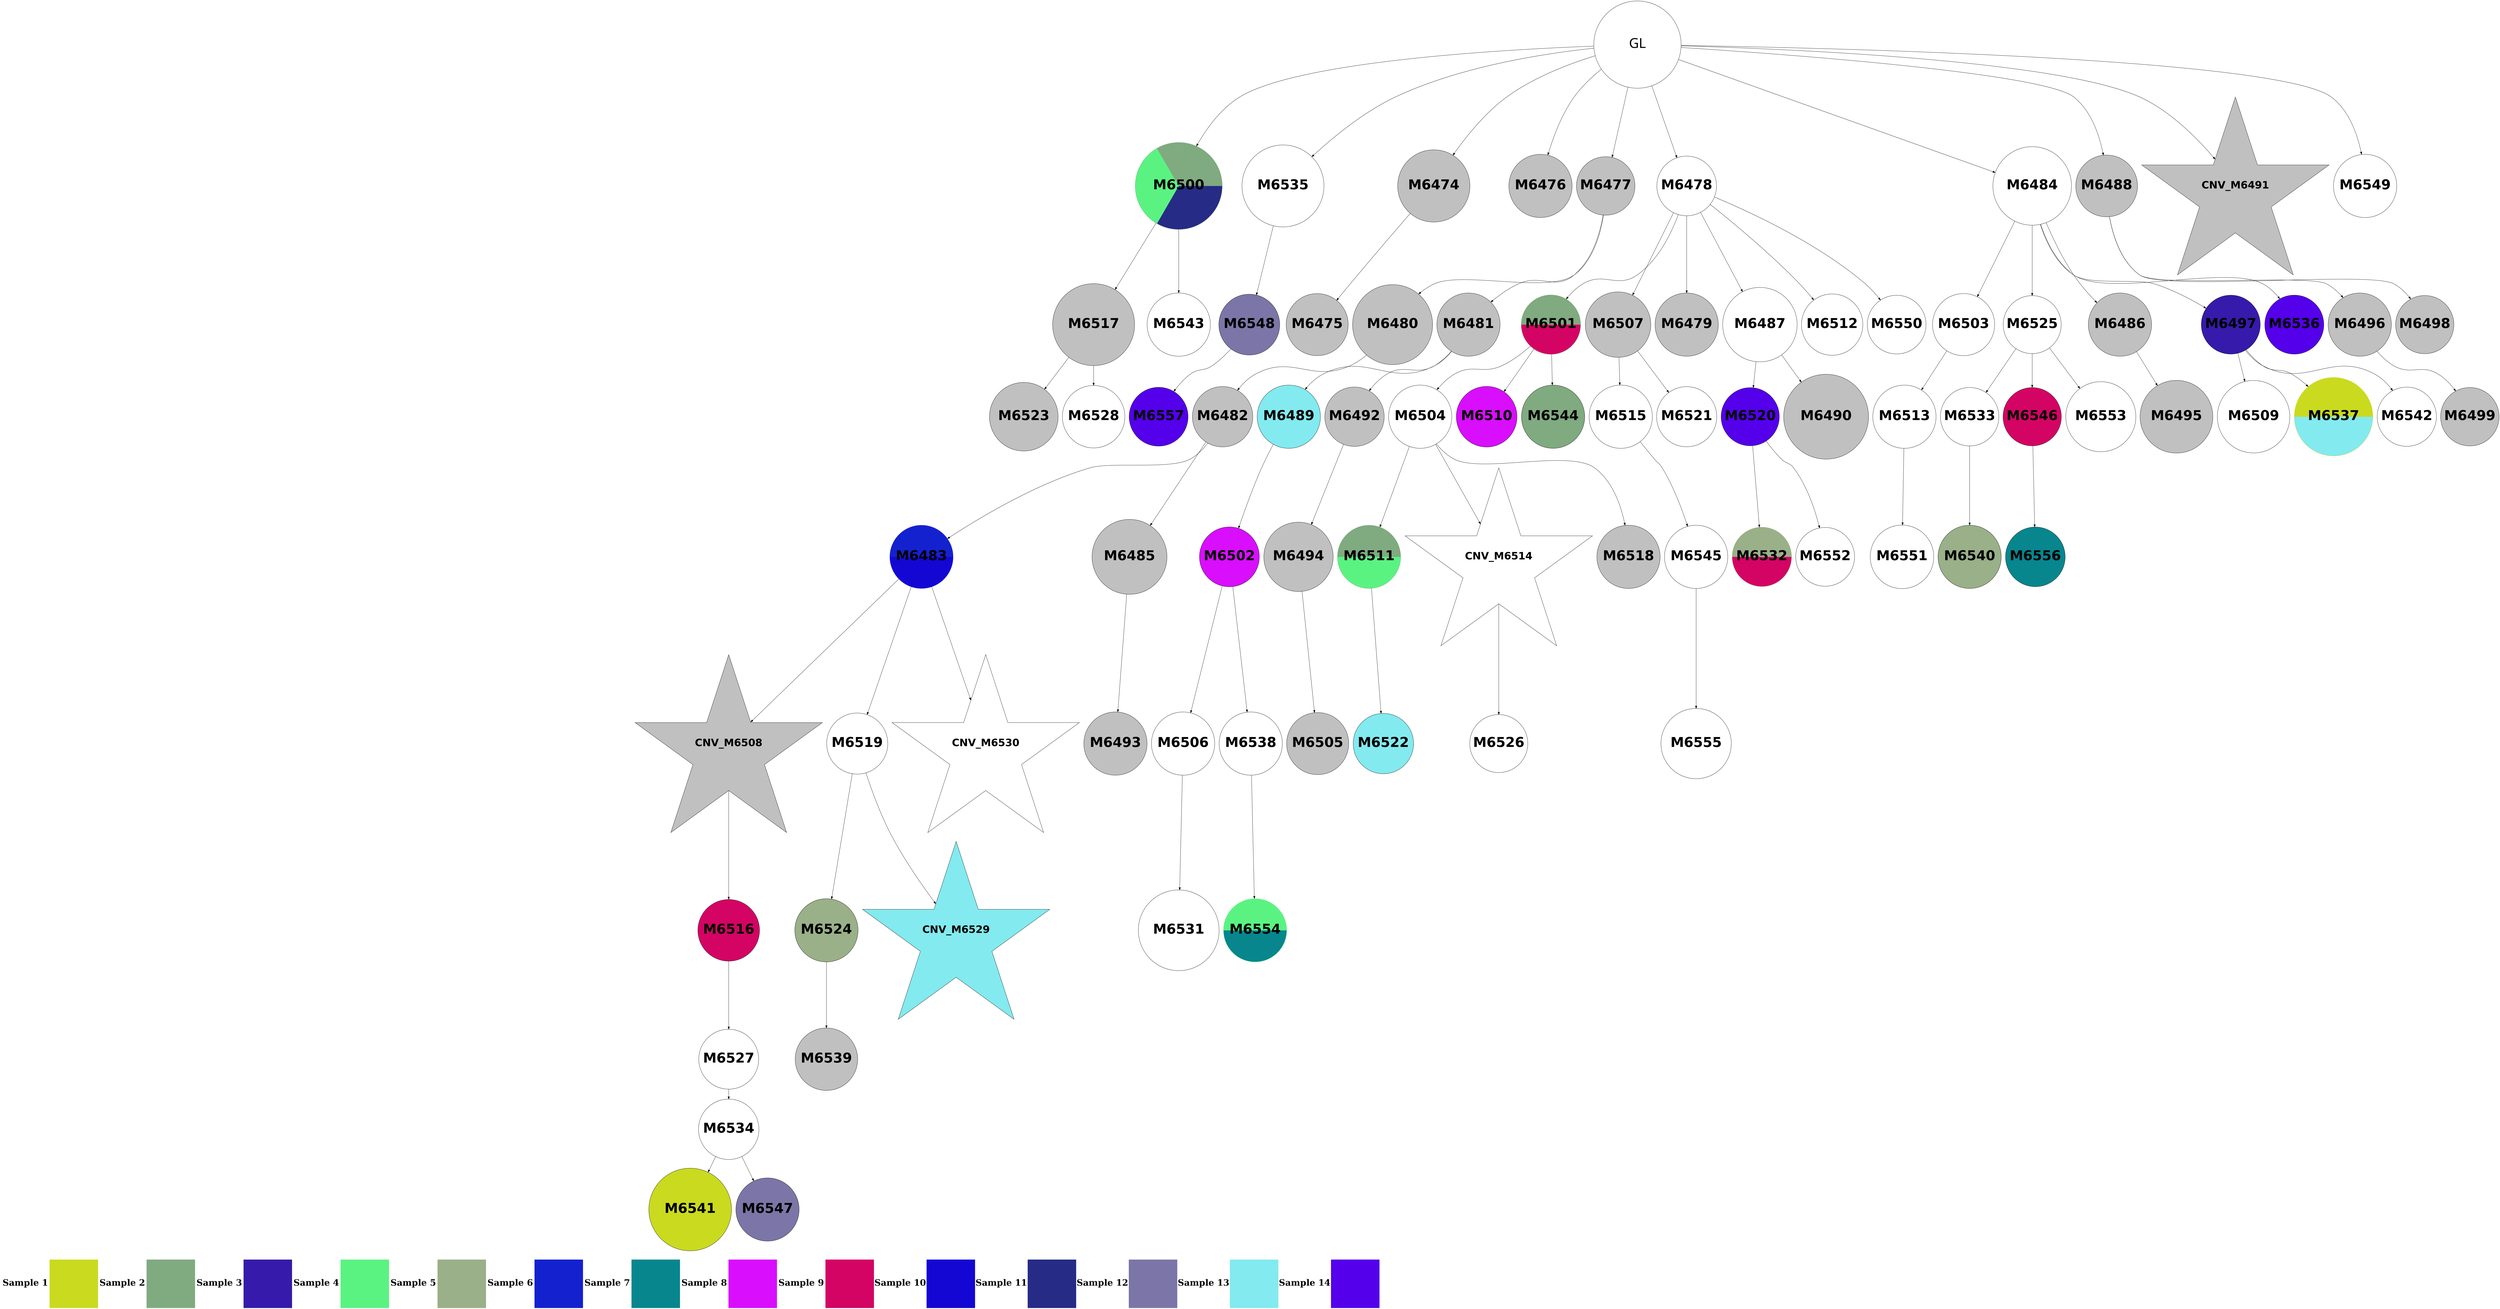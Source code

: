 digraph G { 
rankdir=TB;
6529 -> 6546;
6529 -> 6572;
6530 -> 6533;
6530 -> 6539;
6530 -> 6573;
6531 -> 6535;
6531 -> 6567;
6532 -> 6542;
6533 -> 6540;
6533 -> 6543;
6533 -> 6547;
6535 -> 6560;
6536 -> 6544;
6536 -> 6550;
6537 -> 6545;
6540 -> 6551;
6542 -> 6580;
6543 -> 6555;
6544 -> 6574;
6545 -> 6556;
6546 -> 6552;
6546 -> 6557;
6548 -> 6553;
6548 -> 6558;
6549 -> 6561;
6549 -> 6581;
6553 -> 6568;
6554 -> 6562;
6554 -> 6575;
6554 -> 6582;
6556 -> 6563;
6562 -> 6569;
6563 -> 6570;
6563 -> 6576;
6564 -> 6577;
6502 -> 6503;
6502 -> 6505;
6502 -> 6506;
6502 -> 6507;
6502 -> 6513;
6502 -> 6517;
6502 -> 6520;
6502 -> 6529;
6502 -> 6564;
6502 -> 6578;
6503 -> 6504;
6567 -> 6583;
6506 -> 6509;
6506 -> 6510;
6507 -> 6508;
6507 -> 6516;
6507 -> 6530;
6507 -> 6536;
6507 -> 6541;
6507 -> 6579;
6509 -> 6511;
6510 -> 6518;
6510 -> 6521;
6574 -> 6584;
6511 -> 6512;
6511 -> 6514;
6575 -> 6585;
6512 -> 6537;
6512 -> 6548;
6512 -> 6559;
6513 -> 6515;
6513 -> 6526;
6513 -> 6532;
6513 -> 6554;
6513 -> 6565;
6577 -> 6586;
6514 -> 6522;
6515 -> 6524;
6516 -> 6519;
6516 -> 6549;
6517 -> 6525;
6517 -> 6527;
6518 -> 6531;
6521 -> 6523;
6523 -> 6534;
6525 -> 6528;
6526 -> 6538;
6526 -> 6566;
6526 -> 6571;
6586 [shape=circle style=filled fillcolor="#5400ea" fontname="helvetica-bold" fontsize=56 label="M6557" width=2.86 height=2 ];
6549 [shape=circle style=filled fillcolor="#5400ea" fontname="helvetica-bold" fontsize=56 label="M6520" width=3.33 height=2 ];
6565 [shape=circle style=filled fillcolor="#5400ea" fontname="helvetica-bold" fontsize=56 label="M6536" width=2.75 height=2 ];
6569 [shape=circle style=filled fillcolor="#99b088" fontname="helvetica-bold" fontsize=56 label="M6540" width=0.13 height=2 ];
6524 [shape=circle style=filled fillcolor=grey fontname="helvetica-bold" fontsize=56 label="M6495" width=4.16 height=2 ];
6530 [shape=circle style=wedged color="#80aa7f:#d30463" fontname="helvetica-bold" fontsize=56 label="M6501" width=2.65 height=2 ];
6570 [shape=circle style=filled fillcolor="#cada1f" fontname="helvetica-bold" fontsize=56 label="M6541" width=4.73 height=2 ];
6578 [shape=circle style=filled fillcolor=white fontname="helvetica-bold" fontsize=56 label="M6549" width=0.47 height=2 ];
6542 [shape=circle style=filled fillcolor=white fontname="helvetica-bold" fontsize=56 label="M6513" width=1.91 height=2 ];
6584 [shape=circle style=filled fillcolor=white fontname="helvetica-bold" fontsize=56 label="M6555" width=4.03 height=2 ];
6521 [shape=circle style=filled fillcolor=grey fontname="helvetica-bold" fontsize=56 label="M6492" width=2.7 height=2 ];
6585 [shape=circle style=filled fillcolor="#07868e" fontname="helvetica-bold" fontsize=56 label="M6556" width=3.42 height=2 ];
6506 [shape=circle style=filled fillcolor=grey fontname="helvetica-bold" fontsize=56 label="M6477" width=2.94 height=2 ];
6538 [shape=circle style=filled fillcolor=white fontname="helvetica-bold" fontsize=56 label="M6509" width=4.15 height=2 ];
6582 [shape=circle style=filled fillcolor=white fontname="helvetica-bold" fontsize=56 label="M6553" width=4.01 height=2 ];
6518 [shape=circle style=filled fillcolor="#83eaef" fontname="helvetica-bold" fontsize=56 label="M6489" width=3.62 height=2 ];
6503 [shape=circle style=filled fillcolor=grey fontname="helvetica-bold" fontsize=56 label="M6474" width=4.14 height=2 ];
6525 [shape=circle style=filled fillcolor=grey fontname="helvetica-bold" fontsize=56 label="M6496" width=0.14 height=2 ];
6535 [shape=circle style=filled fillcolor=white fontname="helvetica-bold" fontsize=56 label="M6506" width=1.42 height=2 ];
6516 [shape=circle style=filled fillcolor=white fontname="helvetica-bold" fontsize=56 label="M6487" width=4.26 height=2 ];
6554 [shape=circle style=filled fillcolor=white fontname="helvetica-bold" fontsize=56 label="M6525" width=3.23 height=2 ];
6548 [shape=circle style=filled fillcolor=white fontname="helvetica-bold" fontsize=56 label="M6519" width=3.5 height=2 ];
6527 [shape=circle style=filled fillcolor=grey fontname="helvetica-bold" fontsize=56 label="M6498" width=3.11 height=2 ];
6514 [shape=circle style=filled fillcolor=grey fontname="helvetica-bold" fontsize=56 label="M6485" width=4.29 height=2 ];
6541 [shape=circle style=filled fillcolor=white fontname="helvetica-bold" fontsize=56 label="M6512" width=3.52 height=2 ];
6557 [shape=circle style=filled fillcolor=white fontname="helvetica-bold" fontsize=56 label="M6528" width=2.08 height=2 ];
6536 [shape=circle style=filled fillcolor=grey fontname="helvetica-bold" fontsize=56 label="M6507" width=3.75 height=2 ];
6552 [shape=circle style=filled fillcolor=grey fontname="helvetica-bold" fontsize=56 label="M6523" width=3.93 height=2 ];
6543 [shape=star style=filled fillcolor=white fontname="helvetica-bold" fontsize=42 label="CNV_M6514"];
6502 [label="GL" fontname="arial-bold" fontsize=56 width=5 height=5];
6577 [shape=circle style=filled fillcolor="#7b76a7" fontname="helvetica-bold" fontsize=56 label="M6548" width=2.35 height=2 ];
6510 [shape=circle style=filled fillcolor=grey fontname="helvetica-bold" fontsize=56 label="M6481" width=1.34 height=2 ];
6546 [shape=circle style=filled fillcolor=grey fontname="helvetica-bold" fontsize=56 label="M6517" width=4.7 height=2 ];
6539 [shape=circle style=filled fillcolor="#d80efd" fontname="helvetica-bold" fontsize=56 label="M6510" width=2.36 height=2 ];
6560 [shape=circle style=filled fillcolor=white fontname="helvetica-bold" fontsize=56 label="M6531" width=4.62 height=2 ];
6532 [shape=circle style=filled fillcolor=white fontname="helvetica-bold" fontsize=56 label="M6503" width=3.55 height=2 ];
6504 [shape=circle style=filled fillcolor=grey fontname="helvetica-bold" fontsize=56 label="M6475" width=2.14 height=2 ];
6574 [shape=circle style=filled fillcolor=white fontname="helvetica-bold" fontsize=56 label="M6545" width=1.46 height=2 ];
6579 [shape=circle style=filled fillcolor=white fontname="helvetica-bold" fontsize=56 label="M6550" width=3.36 height=2 ];
6526 [shape=circle style=filled fillcolor="#361aab" fontname="helvetica-bold" fontsize=56 label="M6497" width=2.76 height=2 ];
6572 [shape=circle style=filled fillcolor=white fontname="helvetica-bold" fontsize=56 label="M6543" width=1.61 height=2 ];
6545 [shape=circle style=filled fillcolor="#d30463" fontname="helvetica-bold" fontsize=56 label="M6516" width=2.18 height=2 ];
6537 [shape=star style=filled fillcolor=grey fontname="helvetica-bold" fontsize=42 label="CNV_M6508"];
6512 [shape=circle style=wedged color="#1421cf:#1407d4" fontname="helvetica-bold" fontsize=56 label="M6483" width=0.76 height=2 ];
6515 [shape=circle style=filled fillcolor=grey fontname="helvetica-bold" fontsize=56 label="M6486" width=1.74 height=2 ];
6583 [shape=circle style=wedged color="#5af382:#07868e" fontname="helvetica-bold" fontsize=56 label="M6554" width=1.5 height=2 ];
6553 [shape=circle style=filled fillcolor="#99b088" fontname="helvetica-bold" fontsize=56 label="M6524" width=1.36 height=2 ];
6528 [shape=circle style=filled fillcolor=grey fontname="helvetica-bold" fontsize=56 label="M6499" width=3.06 height=2 ];
6551 [shape=circle style=filled fillcolor="#83eaef" fontname="helvetica-bold" fontsize=56 label="M6522" width=3.46 height=2 ];
6534 [shape=circle style=filled fillcolor=grey fontname="helvetica-bold" fontsize=56 label="M6505" width=3.55 height=2 ];
6511 [shape=circle style=filled fillcolor=grey fontname="helvetica-bold" fontsize=56 label="M6482" width=2.41 height=2 ];
6547 [shape=circle style=filled fillcolor=grey fontname="helvetica-bold" fontsize=56 label="M6518" width=0.17 height=2 ];
6558 [shape=star style=filled fillcolor="#83eaef" fontname="helvetica-bold" fontsize=42 label="CNV_M6529"];
6561 [shape=circle style=wedged color="#99b088:#d30463" fontname="helvetica-bold" fontsize=56 label="M6532" width=2.69 height=2 ];
6517 [shape=circle style=filled fillcolor=grey fontname="helvetica-bold" fontsize=56 label="M6488" width=2.2 height=2 ];
6508 [shape=circle style=filled fillcolor=grey fontname="helvetica-bold" fontsize=56 label="M6479" width=1.96 height=2 ];
6581 [shape=circle style=filled fillcolor=white fontname="helvetica-bold" fontsize=56 label="M6552" width=2.87 height=2 ];
6509 [shape=circle style=filled fillcolor=grey fontname="helvetica-bold" fontsize=56 label="M6480" width=4.58 height=2 ];
6513 [shape=circle style=filled fillcolor=white fontname="helvetica-bold" fontsize=56 label="M6484" width=4.5 height=2 ];
6566 [shape=circle style=wedged color="#cada1f:#83eaef" fontname="helvetica-bold" fontsize=56 label="M6537" width=4.5 height=2 ];
6507 [shape=circle style=filled fillcolor=white fontname="helvetica-bold" fontsize=56 label="M6478" width=3.41 height=2 ];
6571 [shape=circle style=filled fillcolor=white fontname="helvetica-bold" fontsize=56 label="M6542" width=2.72 height=2 ];
6529 [shape=circle style=wedged color="#80aa7f:#5af382:#262b86" fontname="helvetica-bold" fontsize=56 label="M6500" width=4.98 height=2 ];
6563 [shape=circle style=filled fillcolor=white fontname="helvetica-bold" fontsize=56 label="M6534" width=2.42 height=2 ];
6562 [shape=circle style=filled fillcolor=white fontname="helvetica-bold" fontsize=56 label="M6533" width=3.05 height=2 ];
6519 [shape=circle style=filled fillcolor=grey fontname="helvetica-bold" fontsize=56 label="M6490" width=4.86 height=2 ];
6505 [shape=circle style=filled fillcolor=grey fontname="helvetica-bold" fontsize=56 label="M6476" width=0.53 height=2 ];
6523 [shape=circle style=filled fillcolor=grey fontname="helvetica-bold" fontsize=56 label="M6494" width=3.97 height=2 ];
6573 [shape=circle style=filled fillcolor="#80aa7f" fontname="helvetica-bold" fontsize=56 label="M6544" width=1.99 height=2 ];
6576 [shape=circle style=filled fillcolor="#7b76a7" fontname="helvetica-bold" fontsize=56 label="M6547" width=1.85 height=2 ];
6544 [shape=circle style=filled fillcolor=white fontname="helvetica-bold" fontsize=56 label="M6515" width=1.64 height=2 ];
6575 [shape=circle style=filled fillcolor="#d30463" fontname="helvetica-bold" fontsize=56 label="M6546" width=3.08 height=2 ];
6531 [shape=circle style=filled fillcolor="#d80efd" fontname="helvetica-bold" fontsize=56 label="M6502" width=2.53 height=2 ];
6550 [shape=circle style=filled fillcolor=white fontname="helvetica-bold" fontsize=56 label="M6521" width=2.5 height=2 ];
6555 [shape=circle style=filled fillcolor=white fontname="helvetica-bold" fontsize=56 label="M6526" width=3.22 height=2 ];
6520 [shape=star style=filled fillcolor=grey fontname="helvetica-bold" fontsize=42 label="CNV_M6491"];
6580 [shape=circle style=filled fillcolor=white fontname="helvetica-bold" fontsize=56 label="M6551" width=3.64 height=2 ];
6559 [shape=star style=filled fillcolor=white fontname="helvetica-bold" fontsize=42 label="CNV_M6530"];
6567 [shape=circle style=filled fillcolor=white fontname="helvetica-bold" fontsize=56 label="M6538" width=2.02 height=2 ];
6522 [shape=circle style=filled fillcolor=grey fontname="helvetica-bold" fontsize=56 label="M6493" width=0.73 height=2 ];
6556 [shape=circle style=filled fillcolor=white fontname="helvetica-bold" fontsize=56 label="M6527" width=2.53 height=2 ];
6568 [shape=circle style=filled fillcolor=grey fontname="helvetica-bold" fontsize=56 label="M6539" width=2.1 height=2 ];
6533 [shape=circle style=filled fillcolor=white fontname="helvetica-bold" fontsize=56 label="M6504" width=0.5 height=2 ];
6564 [shape=circle style=filled fillcolor=white fontname="helvetica-bold" fontsize=56 label="M6535" width=4.69 height=2 ];
6540 [shape=circle style=wedged color="#80aa7f:#5af382" fontname="helvetica-bold" fontsize=56 label="M6511" width=1.09 height=2 ];
{rank=sink;
Legend[shape=none, margin=0, label=<<TABLE border="0" cellborder="0" cellspacing="0"> 
<TR><TD width="200" height="200" colspan="1"><FONT POINT-SIZE="36.0"><B>Sample 1</B></FONT></TD><TD width="200" height="200" colspan="1" BGCOLOR="#cada1f"></TD>
<TD width="200" height="200" colspan="1"><FONT POINT-SIZE="36.0"><B>Sample 2</B></FONT></TD><TD width="200" height="200" colspan="1" BGCOLOR="#80aa7f"></TD>
<TD width="200" height="200" colspan="1"><FONT POINT-SIZE="36.0"><B>Sample 3</B></FONT></TD><TD width="200" height="200" colspan="1" BGCOLOR="#361aab"></TD>
<TD width="200" height="200" colspan="1"><FONT POINT-SIZE="36.0"><B>Sample 4</B></FONT></TD><TD width="200" height="200" colspan="1" BGCOLOR="#5af382"></TD>
<TD width="200" height="200" colspan="1"><FONT POINT-SIZE="36.0"><B>Sample 5</B></FONT></TD><TD width="200" height="200" colspan="1" BGCOLOR="#99b088"></TD>
<TD width="200" height="200" colspan="1"><FONT POINT-SIZE="36.0"><B>Sample 6</B></FONT></TD><TD width="200" height="200" colspan="1" BGCOLOR="#1421cf"></TD>
<TD width="200" height="200" colspan="1"><FONT POINT-SIZE="36.0"><B>Sample 7</B></FONT></TD><TD width="200" height="200" colspan="1" BGCOLOR="#07868e"></TD>
<TD width="200" height="200" colspan="1"><FONT POINT-SIZE="36.0"><B>Sample 8</B></FONT></TD><TD width="200" height="200" colspan="1" BGCOLOR="#d80efd"></TD>
<TD width="200" height="200" colspan="1"><FONT POINT-SIZE="36.0"><B>Sample 9</B></FONT></TD><TD width="200" height="200" colspan="1" BGCOLOR="#d30463"></TD>
<TD width="200" height="200" colspan="1"><FONT POINT-SIZE="36.0"><B>Sample 10</B></FONT></TD><TD width="200" height="200" colspan="1" BGCOLOR="#1407d4"></TD>
<TD width="200" height="200" colspan="1"><FONT POINT-SIZE="36.0"><B>Sample 11</B></FONT></TD><TD width="200" height="200" colspan="1" BGCOLOR="#262b86"></TD>
<TD width="200" height="200" colspan="1"><FONT POINT-SIZE="36.0"><B>Sample 12</B></FONT></TD><TD width="200" height="200" colspan="1" BGCOLOR="#7b76a7"></TD>
<TD width="200" height="200" colspan="1"><FONT POINT-SIZE="36.0"><B>Sample 13</B></FONT></TD><TD width="200" height="200" colspan="1" BGCOLOR="#83eaef"></TD>
<TD width="200" height="200" colspan="1"><FONT POINT-SIZE="36.0"><B>Sample 14</B></FONT></TD><TD width="200" height="200" colspan="1" BGCOLOR="#5400ea"></TD>
</TR></TABLE>>];
} 
}